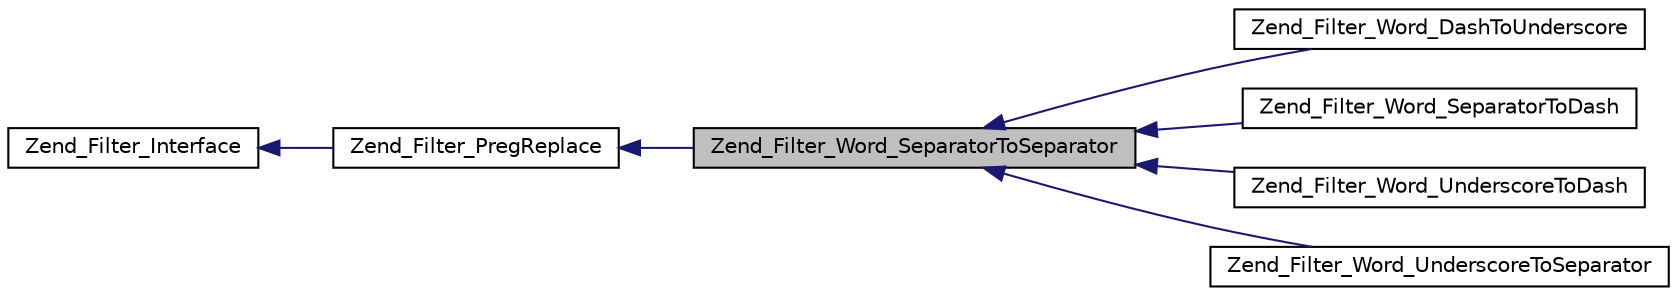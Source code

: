 digraph G
{
  edge [fontname="Helvetica",fontsize="10",labelfontname="Helvetica",labelfontsize="10"];
  node [fontname="Helvetica",fontsize="10",shape=record];
  rankdir="LR";
  Node1 [label="Zend_Filter_Word_SeparatorToSeparator",height=0.2,width=0.4,color="black", fillcolor="grey75", style="filled" fontcolor="black"];
  Node2 -> Node1 [dir="back",color="midnightblue",fontsize="10",style="solid",fontname="Helvetica"];
  Node2 [label="Zend_Filter_PregReplace",height=0.2,width=0.4,color="black", fillcolor="white", style="filled",URL="$class_zend___filter___preg_replace.html"];
  Node3 -> Node2 [dir="back",color="midnightblue",fontsize="10",style="solid",fontname="Helvetica"];
  Node3 [label="Zend_Filter_Interface",height=0.2,width=0.4,color="black", fillcolor="white", style="filled",URL="$interface_zend___filter___interface.html"];
  Node1 -> Node4 [dir="back",color="midnightblue",fontsize="10",style="solid",fontname="Helvetica"];
  Node4 [label="Zend_Filter_Word_DashToUnderscore",height=0.2,width=0.4,color="black", fillcolor="white", style="filled",URL="$class_zend___filter___word___dash_to_underscore.html"];
  Node1 -> Node5 [dir="back",color="midnightblue",fontsize="10",style="solid",fontname="Helvetica"];
  Node5 [label="Zend_Filter_Word_SeparatorToDash",height=0.2,width=0.4,color="black", fillcolor="white", style="filled",URL="$class_zend___filter___word___separator_to_dash.html"];
  Node1 -> Node6 [dir="back",color="midnightblue",fontsize="10",style="solid",fontname="Helvetica"];
  Node6 [label="Zend_Filter_Word_UnderscoreToDash",height=0.2,width=0.4,color="black", fillcolor="white", style="filled",URL="$class_zend___filter___word___underscore_to_dash.html"];
  Node1 -> Node7 [dir="back",color="midnightblue",fontsize="10",style="solid",fontname="Helvetica"];
  Node7 [label="Zend_Filter_Word_UnderscoreToSeparator",height=0.2,width=0.4,color="black", fillcolor="white", style="filled",URL="$class_zend___filter___word___underscore_to_separator.html"];
}
